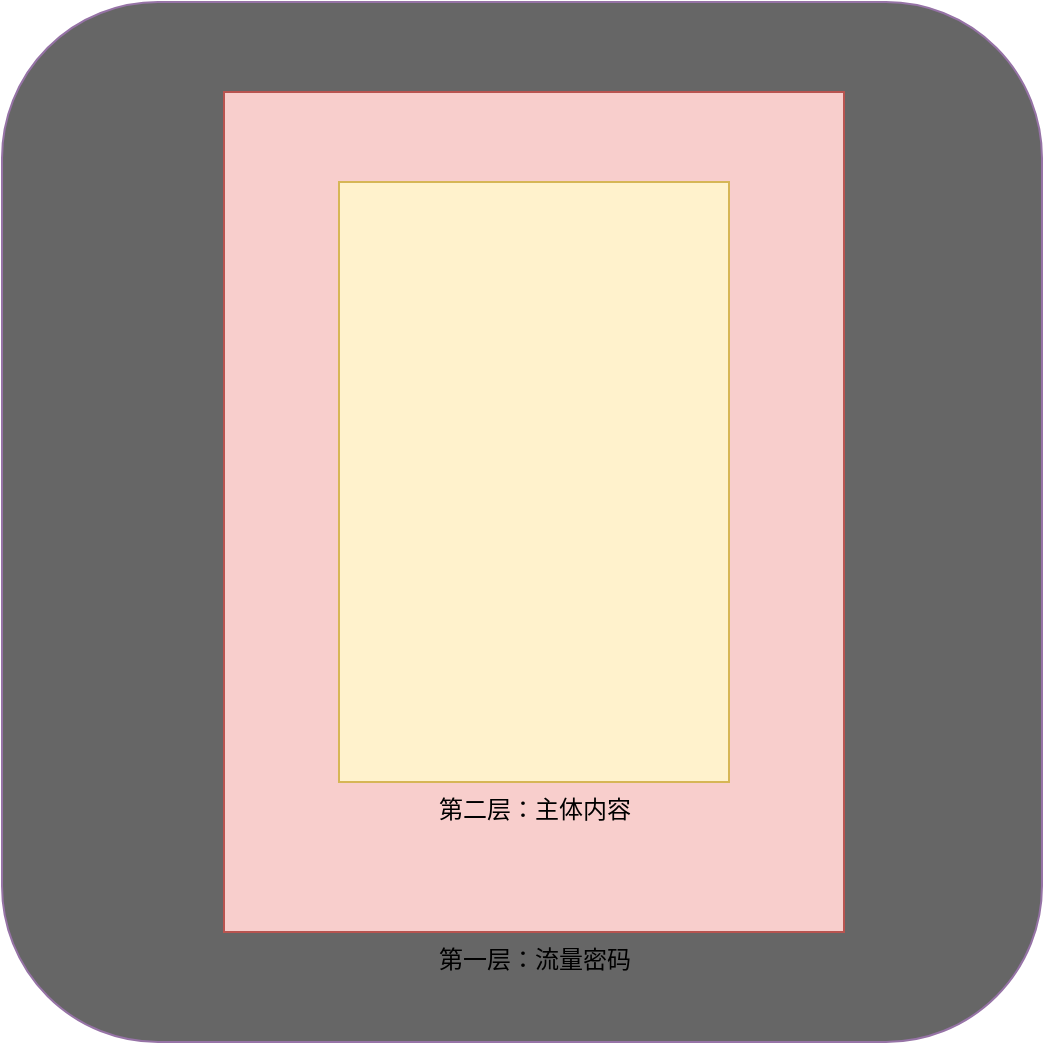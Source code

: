 <mxfile version="26.0.3">
  <diagram name="第 1 页" id="YOObmO9klgEVIgGtJERq">
    <mxGraphModel dx="1050" dy="573" grid="1" gridSize="10" guides="1" tooltips="1" connect="1" arrows="1" fold="1" page="1" pageScale="1" pageWidth="827" pageHeight="1169" background="#ffffff" math="0" shadow="0">
      <root>
        <mxCell id="0" />
        <mxCell id="1" parent="0" />
        <mxCell id="8Xk4WwSsDD4Bp7mtiL_C-1" value="" style="whiteSpace=wrap;html=1;aspect=fixed;fillColor=#666666;rounded=1;glass=0;strokeColor=#9673a6;" vertex="1" parent="1">
          <mxGeometry x="140" y="360" width="520" height="520" as="geometry" />
        </mxCell>
        <mxCell id="8Xk4WwSsDD4Bp7mtiL_C-2" value="第一层：流量密码" style="verticalLabelPosition=bottom;verticalAlign=top;html=1;shape=mxgraph.basic.rect;fillColor2=none;strokeWidth=1;size=20;indent=5;fillColor=#f8cecc;strokeColor=#b85450;" vertex="1" parent="1">
          <mxGeometry x="251" y="405" width="310" height="420" as="geometry" />
        </mxCell>
        <mxCell id="8Xk4WwSsDD4Bp7mtiL_C-4" value="第二层：主体内容" style="verticalLabelPosition=bottom;verticalAlign=top;html=1;shape=mxgraph.basic.rect;fillColor2=none;strokeWidth=1;size=20;indent=5;fillColor=#fff2cc;strokeColor=#d6b656;" vertex="1" parent="1">
          <mxGeometry x="308.5" y="450" width="195" height="300" as="geometry" />
        </mxCell>
      </root>
    </mxGraphModel>
  </diagram>
</mxfile>
